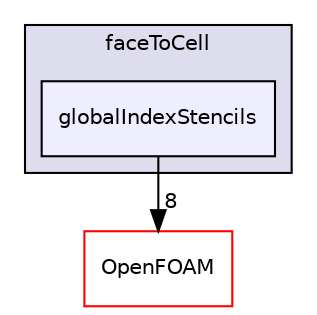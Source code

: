 digraph "src/finiteVolume/fvMesh/extendedStencil/faceToCell/globalIndexStencils" {
  bgcolor=transparent;
  compound=true
  node [ fontsize="10", fontname="Helvetica"];
  edge [ labelfontsize="10", labelfontname="Helvetica"];
  subgraph clusterdir_7c12a81ee82d3aaa033ce73b51dae3b7 {
    graph [ bgcolor="#ddddee", pencolor="black", label="faceToCell" fontname="Helvetica", fontsize="10", URL="dir_7c12a81ee82d3aaa033ce73b51dae3b7.html"]
  dir_8739625bdb04fa932f57789a1cab8d00 [shape=box, label="globalIndexStencils", style="filled", fillcolor="#eeeeff", pencolor="black", URL="dir_8739625bdb04fa932f57789a1cab8d00.html"];
  }
  dir_c5473ff19b20e6ec4dfe5c310b3778a8 [shape=box label="OpenFOAM" color="red" URL="dir_c5473ff19b20e6ec4dfe5c310b3778a8.html"];
  dir_8739625bdb04fa932f57789a1cab8d00->dir_c5473ff19b20e6ec4dfe5c310b3778a8 [headlabel="8", labeldistance=1.5 headhref="dir_001135_001898.html"];
}
